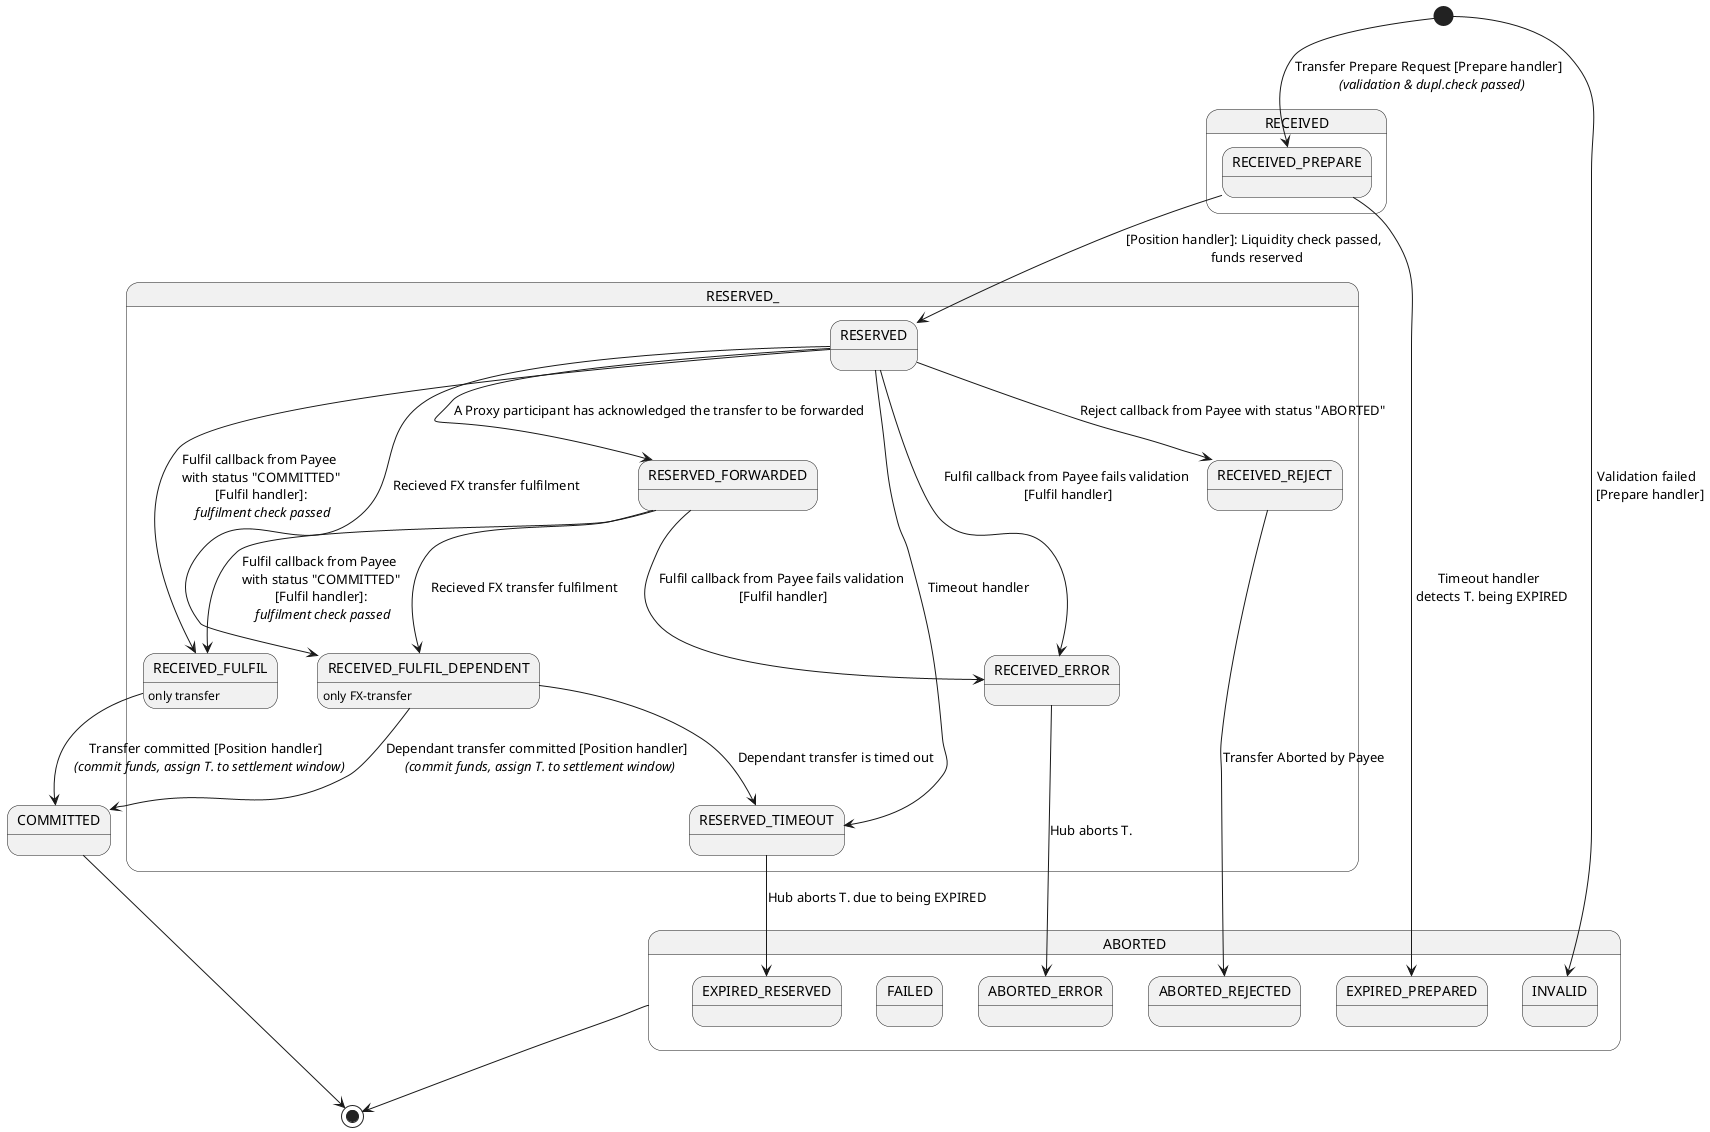 @startuml

state RECEIVED {
  state RECEIVED_PREPARE {
  }
}

state RESERVED_ {
  state RESERVED {
  }
  state RESERVED_FORWARDED {
  }
  state RECEIVED_FULFIL {
  }
  state RECEIVED_FULFIL_DEPENDENT {
  }
  state RESERVED_TIMEOUT {
  }
  state RECEIVED_REJECT {
  }
  state RECEIVED_ERROR {
  }
}

state COMMITTED {
}

state ABORTED {
  state ABORTED_ERROR {
  }
  state ABORTED_REJECTED {
  }
  state EXPIRED_PREPARED {
  }
  state EXPIRED_RESERVED {
  }
  state FAILED {
  }
  state INVALID {
  }
}

RECEIVED_FULFIL_DEPENDENT : only FX-transfer
RECEIVED_FULFIL : only transfer

[*] --> RECEIVED_PREPARE : Transfer Prepare Request [Prepare handler] \n <i>(validation & dupl.check passed)</i>
[*] --> INVALID : Validation failed \n [Prepare handler]
RECEIVED_PREPARE --> RESERVED : [Position handler]: Liquidity check passed, \n funds reserved
RESERVED --> RECEIVED_REJECT : Reject callback from Payee with status "ABORTED"

RECEIVED_FULFIL --> COMMITTED : Transfer committed [Position handler] \n <i>(commit funds, assign T. to settlement window)</i>
RECEIVED_REJECT --> ABORTED_REJECTED : Transfer Aborted by Payee
RECEIVED_ERROR --> ABORTED_ERROR : Hub aborts T.
RECEIVED_PREPARE --> EXPIRED_PREPARED : Timeout handler \n detects T. being EXPIRED

RESERVED --> RECEIVED_FULFIL : Fulfil callback from Payee \n with status "COMMITTED" \n [Fulfil handler]: \n <i>fulfilment check passed</i>
RESERVED --> RECEIVED_ERROR : Fulfil callback from Payee fails validation\n [Fulfil handler]
RESERVED --> RECEIVED_FULFIL_DEPENDENT : Recieved FX transfer fulfilment
RESERVED --> RESERVED_FORWARDED : A Proxy participant has acknowledged the transfer to be forwarded
RESERVED --> RESERVED_TIMEOUT : Timeout handler

RESERVED_FORWARDED --> RECEIVED_FULFIL : Fulfil callback from Payee \n with status "COMMITTED" \n [Fulfil handler]: \n <i>fulfilment check passed</i>
RESERVED_FORWARDED --> RECEIVED_ERROR : Fulfil callback from Payee fails validation\n [Fulfil handler]
RESERVED_FORWARDED --> RECEIVED_FULFIL_DEPENDENT : Recieved FX transfer fulfilment

RECEIVED_FULFIL_DEPENDENT --> COMMITTED : Dependant transfer committed [Position handler] \n <i>(commit funds, assign T. to settlement window)</i>
RECEIVED_FULFIL_DEPENDENT --> RESERVED_TIMEOUT : Dependant transfer is timed out

RESERVED_TIMEOUT --> EXPIRED_RESERVED : Hub aborts T. due to being EXPIRED

COMMITTED --> [*]
ABORTED --> [*]

@enduml
